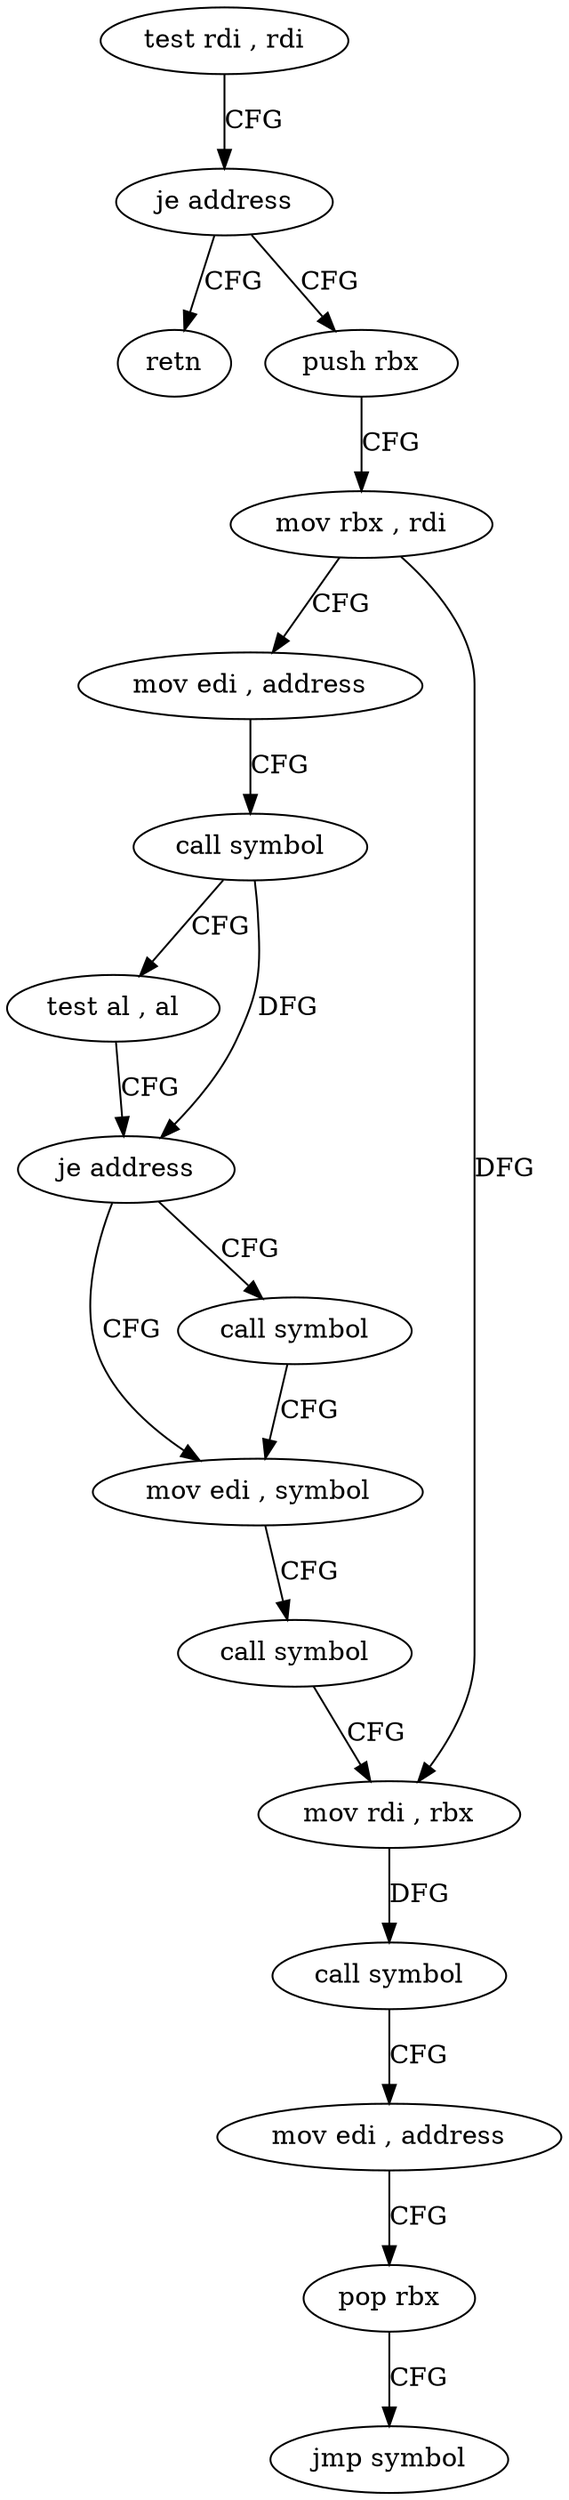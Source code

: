digraph "func" {
"4222672" [label = "test rdi , rdi" ]
"4222675" [label = "je address" ]
"4222729" [label = "retn" ]
"4222677" [label = "push rbx" ]
"4222678" [label = "mov rbx , rdi" ]
"4222681" [label = "mov edi , address" ]
"4222686" [label = "call symbol" ]
"4222691" [label = "test al , al" ]
"4222693" [label = "je address" ]
"4222700" [label = "mov edi , symbol" ]
"4222695" [label = "call symbol" ]
"4222705" [label = "call symbol" ]
"4222710" [label = "mov rdi , rbx" ]
"4222713" [label = "call symbol" ]
"4222718" [label = "mov edi , address" ]
"4222723" [label = "pop rbx" ]
"4222724" [label = "jmp symbol" ]
"4222672" -> "4222675" [ label = "CFG" ]
"4222675" -> "4222729" [ label = "CFG" ]
"4222675" -> "4222677" [ label = "CFG" ]
"4222677" -> "4222678" [ label = "CFG" ]
"4222678" -> "4222681" [ label = "CFG" ]
"4222678" -> "4222710" [ label = "DFG" ]
"4222681" -> "4222686" [ label = "CFG" ]
"4222686" -> "4222691" [ label = "CFG" ]
"4222686" -> "4222693" [ label = "DFG" ]
"4222691" -> "4222693" [ label = "CFG" ]
"4222693" -> "4222700" [ label = "CFG" ]
"4222693" -> "4222695" [ label = "CFG" ]
"4222700" -> "4222705" [ label = "CFG" ]
"4222695" -> "4222700" [ label = "CFG" ]
"4222705" -> "4222710" [ label = "CFG" ]
"4222710" -> "4222713" [ label = "DFG" ]
"4222713" -> "4222718" [ label = "CFG" ]
"4222718" -> "4222723" [ label = "CFG" ]
"4222723" -> "4222724" [ label = "CFG" ]
}
